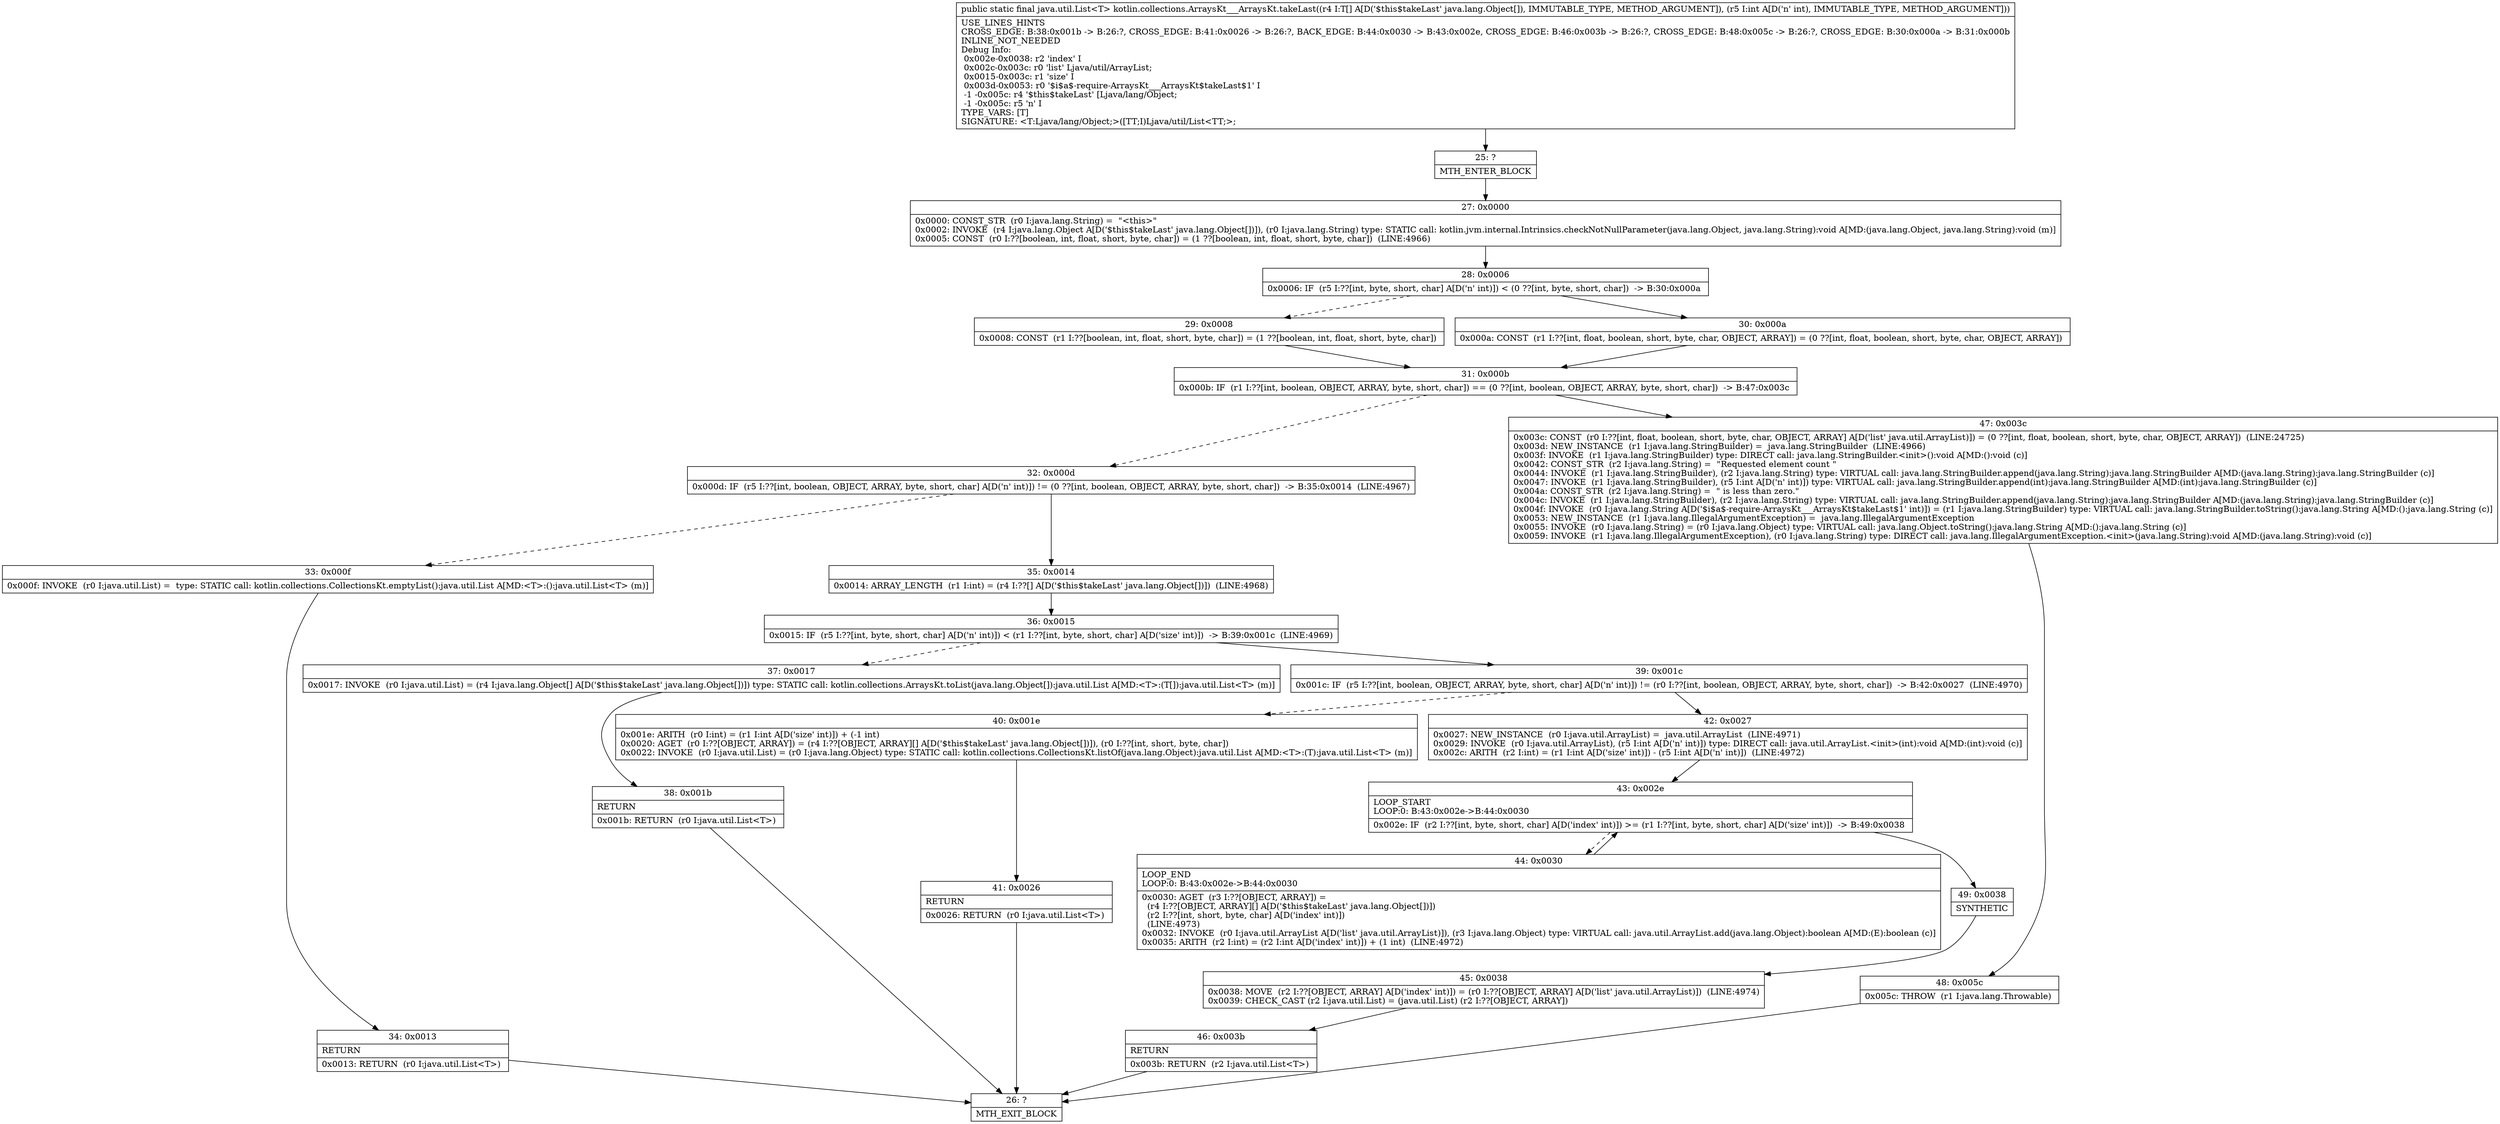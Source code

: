 digraph "CFG forkotlin.collections.ArraysKt___ArraysKt.takeLast([Ljava\/lang\/Object;I)Ljava\/util\/List;" {
Node_25 [shape=record,label="{25\:\ ?|MTH_ENTER_BLOCK\l}"];
Node_27 [shape=record,label="{27\:\ 0x0000|0x0000: CONST_STR  (r0 I:java.lang.String) =  \"\<this\>\" \l0x0002: INVOKE  (r4 I:java.lang.Object A[D('$this$takeLast' java.lang.Object[])]), (r0 I:java.lang.String) type: STATIC call: kotlin.jvm.internal.Intrinsics.checkNotNullParameter(java.lang.Object, java.lang.String):void A[MD:(java.lang.Object, java.lang.String):void (m)]\l0x0005: CONST  (r0 I:??[boolean, int, float, short, byte, char]) = (1 ??[boolean, int, float, short, byte, char])  (LINE:4966)\l}"];
Node_28 [shape=record,label="{28\:\ 0x0006|0x0006: IF  (r5 I:??[int, byte, short, char] A[D('n' int)]) \< (0 ??[int, byte, short, char])  \-\> B:30:0x000a \l}"];
Node_29 [shape=record,label="{29\:\ 0x0008|0x0008: CONST  (r1 I:??[boolean, int, float, short, byte, char]) = (1 ??[boolean, int, float, short, byte, char]) \l}"];
Node_31 [shape=record,label="{31\:\ 0x000b|0x000b: IF  (r1 I:??[int, boolean, OBJECT, ARRAY, byte, short, char]) == (0 ??[int, boolean, OBJECT, ARRAY, byte, short, char])  \-\> B:47:0x003c \l}"];
Node_32 [shape=record,label="{32\:\ 0x000d|0x000d: IF  (r5 I:??[int, boolean, OBJECT, ARRAY, byte, short, char] A[D('n' int)]) != (0 ??[int, boolean, OBJECT, ARRAY, byte, short, char])  \-\> B:35:0x0014  (LINE:4967)\l}"];
Node_33 [shape=record,label="{33\:\ 0x000f|0x000f: INVOKE  (r0 I:java.util.List) =  type: STATIC call: kotlin.collections.CollectionsKt.emptyList():java.util.List A[MD:\<T\>:():java.util.List\<T\> (m)]\l}"];
Node_34 [shape=record,label="{34\:\ 0x0013|RETURN\l|0x0013: RETURN  (r0 I:java.util.List\<T\>) \l}"];
Node_26 [shape=record,label="{26\:\ ?|MTH_EXIT_BLOCK\l}"];
Node_35 [shape=record,label="{35\:\ 0x0014|0x0014: ARRAY_LENGTH  (r1 I:int) = (r4 I:??[] A[D('$this$takeLast' java.lang.Object[])])  (LINE:4968)\l}"];
Node_36 [shape=record,label="{36\:\ 0x0015|0x0015: IF  (r5 I:??[int, byte, short, char] A[D('n' int)]) \< (r1 I:??[int, byte, short, char] A[D('size' int)])  \-\> B:39:0x001c  (LINE:4969)\l}"];
Node_37 [shape=record,label="{37\:\ 0x0017|0x0017: INVOKE  (r0 I:java.util.List) = (r4 I:java.lang.Object[] A[D('$this$takeLast' java.lang.Object[])]) type: STATIC call: kotlin.collections.ArraysKt.toList(java.lang.Object[]):java.util.List A[MD:\<T\>:(T[]):java.util.List\<T\> (m)]\l}"];
Node_38 [shape=record,label="{38\:\ 0x001b|RETURN\l|0x001b: RETURN  (r0 I:java.util.List\<T\>) \l}"];
Node_39 [shape=record,label="{39\:\ 0x001c|0x001c: IF  (r5 I:??[int, boolean, OBJECT, ARRAY, byte, short, char] A[D('n' int)]) != (r0 I:??[int, boolean, OBJECT, ARRAY, byte, short, char])  \-\> B:42:0x0027  (LINE:4970)\l}"];
Node_40 [shape=record,label="{40\:\ 0x001e|0x001e: ARITH  (r0 I:int) = (r1 I:int A[D('size' int)]) + (\-1 int) \l0x0020: AGET  (r0 I:??[OBJECT, ARRAY]) = (r4 I:??[OBJECT, ARRAY][] A[D('$this$takeLast' java.lang.Object[])]), (r0 I:??[int, short, byte, char]) \l0x0022: INVOKE  (r0 I:java.util.List) = (r0 I:java.lang.Object) type: STATIC call: kotlin.collections.CollectionsKt.listOf(java.lang.Object):java.util.List A[MD:\<T\>:(T):java.util.List\<T\> (m)]\l}"];
Node_41 [shape=record,label="{41\:\ 0x0026|RETURN\l|0x0026: RETURN  (r0 I:java.util.List\<T\>) \l}"];
Node_42 [shape=record,label="{42\:\ 0x0027|0x0027: NEW_INSTANCE  (r0 I:java.util.ArrayList) =  java.util.ArrayList  (LINE:4971)\l0x0029: INVOKE  (r0 I:java.util.ArrayList), (r5 I:int A[D('n' int)]) type: DIRECT call: java.util.ArrayList.\<init\>(int):void A[MD:(int):void (c)]\l0x002c: ARITH  (r2 I:int) = (r1 I:int A[D('size' int)]) \- (r5 I:int A[D('n' int)])  (LINE:4972)\l}"];
Node_43 [shape=record,label="{43\:\ 0x002e|LOOP_START\lLOOP:0: B:43:0x002e\-\>B:44:0x0030\l|0x002e: IF  (r2 I:??[int, byte, short, char] A[D('index' int)]) \>= (r1 I:??[int, byte, short, char] A[D('size' int)])  \-\> B:49:0x0038 \l}"];
Node_44 [shape=record,label="{44\:\ 0x0030|LOOP_END\lLOOP:0: B:43:0x002e\-\>B:44:0x0030\l|0x0030: AGET  (r3 I:??[OBJECT, ARRAY]) = \l  (r4 I:??[OBJECT, ARRAY][] A[D('$this$takeLast' java.lang.Object[])])\l  (r2 I:??[int, short, byte, char] A[D('index' int)])\l  (LINE:4973)\l0x0032: INVOKE  (r0 I:java.util.ArrayList A[D('list' java.util.ArrayList)]), (r3 I:java.lang.Object) type: VIRTUAL call: java.util.ArrayList.add(java.lang.Object):boolean A[MD:(E):boolean (c)]\l0x0035: ARITH  (r2 I:int) = (r2 I:int A[D('index' int)]) + (1 int)  (LINE:4972)\l}"];
Node_49 [shape=record,label="{49\:\ 0x0038|SYNTHETIC\l}"];
Node_45 [shape=record,label="{45\:\ 0x0038|0x0038: MOVE  (r2 I:??[OBJECT, ARRAY] A[D('index' int)]) = (r0 I:??[OBJECT, ARRAY] A[D('list' java.util.ArrayList)])  (LINE:4974)\l0x0039: CHECK_CAST (r2 I:java.util.List) = (java.util.List) (r2 I:??[OBJECT, ARRAY]) \l}"];
Node_46 [shape=record,label="{46\:\ 0x003b|RETURN\l|0x003b: RETURN  (r2 I:java.util.List\<T\>) \l}"];
Node_47 [shape=record,label="{47\:\ 0x003c|0x003c: CONST  (r0 I:??[int, float, boolean, short, byte, char, OBJECT, ARRAY] A[D('list' java.util.ArrayList)]) = (0 ??[int, float, boolean, short, byte, char, OBJECT, ARRAY])  (LINE:24725)\l0x003d: NEW_INSTANCE  (r1 I:java.lang.StringBuilder) =  java.lang.StringBuilder  (LINE:4966)\l0x003f: INVOKE  (r1 I:java.lang.StringBuilder) type: DIRECT call: java.lang.StringBuilder.\<init\>():void A[MD:():void (c)]\l0x0042: CONST_STR  (r2 I:java.lang.String) =  \"Requested element count \" \l0x0044: INVOKE  (r1 I:java.lang.StringBuilder), (r2 I:java.lang.String) type: VIRTUAL call: java.lang.StringBuilder.append(java.lang.String):java.lang.StringBuilder A[MD:(java.lang.String):java.lang.StringBuilder (c)]\l0x0047: INVOKE  (r1 I:java.lang.StringBuilder), (r5 I:int A[D('n' int)]) type: VIRTUAL call: java.lang.StringBuilder.append(int):java.lang.StringBuilder A[MD:(int):java.lang.StringBuilder (c)]\l0x004a: CONST_STR  (r2 I:java.lang.String) =  \" is less than zero.\" \l0x004c: INVOKE  (r1 I:java.lang.StringBuilder), (r2 I:java.lang.String) type: VIRTUAL call: java.lang.StringBuilder.append(java.lang.String):java.lang.StringBuilder A[MD:(java.lang.String):java.lang.StringBuilder (c)]\l0x004f: INVOKE  (r0 I:java.lang.String A[D('$i$a$\-require\-ArraysKt___ArraysKt$takeLast$1' int)]) = (r1 I:java.lang.StringBuilder) type: VIRTUAL call: java.lang.StringBuilder.toString():java.lang.String A[MD:():java.lang.String (c)]\l0x0053: NEW_INSTANCE  (r1 I:java.lang.IllegalArgumentException) =  java.lang.IllegalArgumentException \l0x0055: INVOKE  (r0 I:java.lang.String) = (r0 I:java.lang.Object) type: VIRTUAL call: java.lang.Object.toString():java.lang.String A[MD:():java.lang.String (c)]\l0x0059: INVOKE  (r1 I:java.lang.IllegalArgumentException), (r0 I:java.lang.String) type: DIRECT call: java.lang.IllegalArgumentException.\<init\>(java.lang.String):void A[MD:(java.lang.String):void (c)]\l}"];
Node_48 [shape=record,label="{48\:\ 0x005c|0x005c: THROW  (r1 I:java.lang.Throwable) \l}"];
Node_30 [shape=record,label="{30\:\ 0x000a|0x000a: CONST  (r1 I:??[int, float, boolean, short, byte, char, OBJECT, ARRAY]) = (0 ??[int, float, boolean, short, byte, char, OBJECT, ARRAY]) \l}"];
MethodNode[shape=record,label="{public static final java.util.List\<T\> kotlin.collections.ArraysKt___ArraysKt.takeLast((r4 I:T[] A[D('$this$takeLast' java.lang.Object[]), IMMUTABLE_TYPE, METHOD_ARGUMENT]), (r5 I:int A[D('n' int), IMMUTABLE_TYPE, METHOD_ARGUMENT]))  | USE_LINES_HINTS\lCROSS_EDGE: B:38:0x001b \-\> B:26:?, CROSS_EDGE: B:41:0x0026 \-\> B:26:?, BACK_EDGE: B:44:0x0030 \-\> B:43:0x002e, CROSS_EDGE: B:46:0x003b \-\> B:26:?, CROSS_EDGE: B:48:0x005c \-\> B:26:?, CROSS_EDGE: B:30:0x000a \-\> B:31:0x000b\lINLINE_NOT_NEEDED\lDebug Info:\l  0x002e\-0x0038: r2 'index' I\l  0x002c\-0x003c: r0 'list' Ljava\/util\/ArrayList;\l  0x0015\-0x003c: r1 'size' I\l  0x003d\-0x0053: r0 '$i$a$\-require\-ArraysKt___ArraysKt$takeLast$1' I\l  \-1 \-0x005c: r4 '$this$takeLast' [Ljava\/lang\/Object;\l  \-1 \-0x005c: r5 'n' I\lTYPE_VARS: [T]\lSIGNATURE: \<T:Ljava\/lang\/Object;\>([TT;I)Ljava\/util\/List\<TT;\>;\l}"];
MethodNode -> Node_25;Node_25 -> Node_27;
Node_27 -> Node_28;
Node_28 -> Node_29[style=dashed];
Node_28 -> Node_30;
Node_29 -> Node_31;
Node_31 -> Node_32[style=dashed];
Node_31 -> Node_47;
Node_32 -> Node_33[style=dashed];
Node_32 -> Node_35;
Node_33 -> Node_34;
Node_34 -> Node_26;
Node_35 -> Node_36;
Node_36 -> Node_37[style=dashed];
Node_36 -> Node_39;
Node_37 -> Node_38;
Node_38 -> Node_26;
Node_39 -> Node_40[style=dashed];
Node_39 -> Node_42;
Node_40 -> Node_41;
Node_41 -> Node_26;
Node_42 -> Node_43;
Node_43 -> Node_44[style=dashed];
Node_43 -> Node_49;
Node_44 -> Node_43;
Node_49 -> Node_45;
Node_45 -> Node_46;
Node_46 -> Node_26;
Node_47 -> Node_48;
Node_48 -> Node_26;
Node_30 -> Node_31;
}

